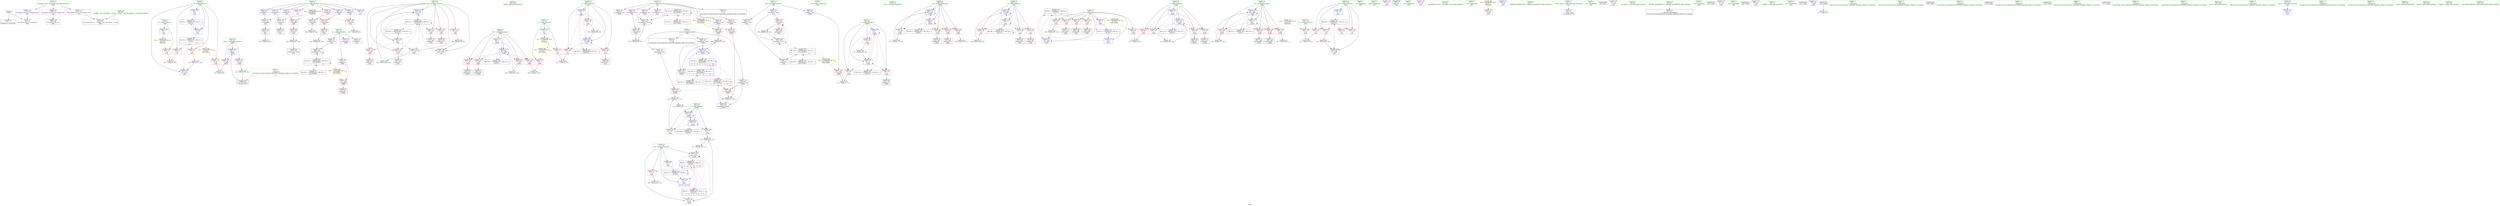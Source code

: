 digraph "SVFG" {
	label="SVFG";

	Node0x55ca71cdd800 [shape=record,color=grey,label="{NodeID: 0\nNullPtr}"];
	Node0x55ca71cdd800 -> Node0x55ca71d09fd0[style=solid];
	Node0x55ca71cdd800 -> Node0x55ca71d0c740[style=solid];
	Node0x55ca71d0c040 [shape=record,color=blue,label="{NodeID: 194\n8\<--9\nK\<--\nGlob }"];
	Node0x55ca71d0c040 -> Node0x55ca71d26520[style=dashed];
	Node0x55ca71d09200 [shape=record,color=purple,label="{NodeID: 111\n333\<--24\narrayidx40\<--s\nmain\n}"];
	Node0x55ca71d09200 -> Node0x55ca71d0bea0[style=solid];
	Node0x55ca71d07590 [shape=record,color=green,label="{NodeID: 28\n22\<--23\na\<--a_field_insensitive\nGlob }"];
	Node0x55ca71d07590 -> Node0x55ca71d08910[style=solid];
	Node0x55ca71d07590 -> Node0x55ca71d089e0[style=solid];
	Node0x55ca71d07590 -> Node0x55ca71d08ab0[style=solid];
	Node0x55ca71d07590 -> Node0x55ca71d08b80[style=solid];
	Node0x55ca71d1aef0 [shape=record,color=grey,label="{NodeID: 305\n249 = cmp(248, 250, )\n}"];
	Node0x55ca71d0d880 [shape=record,color=blue,label="{NodeID: 222\n216\<--261\npos\<--inc\nmain\n}"];
	Node0x55ca71d0d880 -> Node0x55ca71d30e20[style=dashed];
	Node0x55ca71d0f240 [shape=record,color=red,label="{NodeID: 139\n93\<--78\n\<--i.addr\n_Z3dfsi\n}"];
	Node0x55ca71d0f240 -> Node0x55ca71d1b970[style=solid];
	Node0x55ca71d09cd0 [shape=record,color=green,label="{NodeID: 56\n355\<--356\nprintf\<--printf_field_insensitive\n}"];
	Node0x55ca71d2b420 [shape=record,color=black,label="{NodeID: 333\nMR_18V_2 = PHI(MR_18V_1, MR_18V_4, )\npts\{87 \}\n}"];
	Node0x55ca71d10900 [shape=record,color=red,label="{NodeID: 167\n189\<--188\n\<--arrayidx41\n_Z3dfsi\n}"];
	Node0x55ca71d10900 -> Node0x55ca71d1a770[style=solid];
	Node0x55ca71d0b4e0 [shape=record,color=black,label="{NodeID: 84\n295\<--292\nidxprom23\<--\nmain\n}"];
	Node0x55ca71cfa1f0 [shape=record,color=green,label="{NodeID: 1\n7\<--1\n__dso_handle\<--dummyObj\nGlob }"];
	Node0x55ca71d0c140 [shape=record,color=blue,label="{NodeID: 195\n11\<--9\nn\<--\nGlob }"];
	Node0x55ca71d0c140 -> Node0x55ca71d36520[style=dashed];
	Node0x55ca71d092d0 [shape=record,color=purple,label="{NodeID: 112\n123\<--29\narrayidx10\<--sum\n_Z3dfsi\n}"];
	Node0x55ca71d092d0 -> Node0x55ca71d10690[style=solid];
	Node0x55ca71d07660 [shape=record,color=green,label="{NodeID: 29\n24\<--26\ns\<--s_field_insensitive\nGlob }"];
	Node0x55ca71d07660 -> Node0x55ca71d08c50[style=solid];
	Node0x55ca71d07660 -> Node0x55ca71d08d20[style=solid];
	Node0x55ca71d07660 -> Node0x55ca71d08df0[style=solid];
	Node0x55ca71d07660 -> Node0x55ca71d08ec0[style=solid];
	Node0x55ca71d07660 -> Node0x55ca71d08f90[style=solid];
	Node0x55ca71d07660 -> Node0x55ca71d09060[style=solid];
	Node0x55ca71d07660 -> Node0x55ca71d09130[style=solid];
	Node0x55ca71d07660 -> Node0x55ca71d09200[style=solid];
	Node0x55ca71d1b070 [shape=record,color=grey,label="{NodeID: 306\n315 = cmp(313, 314, )\n}"];
	Node0x55ca71d0d950 [shape=record,color=blue,label="{NodeID: 223\n266\<--9\narrayidx7\<--\nmain\n}"];
	Node0x55ca71d0d950 -> Node0x55ca71d11bb0[style=dashed];
	Node0x55ca71d0d950 -> Node0x55ca71d0da20[style=dashed];
	Node0x55ca71d0d950 -> Node0x55ca71d2d220[style=dashed];
	Node0x55ca71d0f310 [shape=record,color=red,label="{NodeID: 140\n175\<--78\n\<--i.addr\n_Z3dfsi\n}"];
	Node0x55ca71d0f310 -> Node0x55ca71d1a5f0[style=solid];
	Node0x55ca71d09dd0 [shape=record,color=green,label="{NodeID: 57\n378\<--379\nputs\<--puts_field_insensitive\n}"];
	Node0x55ca71d2b920 [shape=record,color=black,label="{NodeID: 334\nMR_20V_2 = PHI(MR_20V_1, MR_20V_3, )\npts\{89 \}\n}"];
	Node0x55ca71d109d0 [shape=record,color=red,label="{NodeID: 168\n193\<--192\n\<--arrayidx43\n_Z3dfsi\n}"];
	Node0x55ca71d109d0 -> Node0x55ca71d1a770[style=solid];
	Node0x55ca71d0b5b0 [shape=record,color=black,label="{NodeID: 85\n323\<--322\nidxprom33\<--\nmain\n}"];
	Node0x55ca71ce16c0 [shape=record,color=green,label="{NodeID: 2\n9\<--1\n\<--dummyObj\nCan only get source location for instruction, argument, global var or function.|{<s0>12}}"];
	Node0x55ca71ce16c0:s0 -> Node0x55ca71d53360[style=solid,color=red];
	Node0x55ca71d34520 [shape=record,color=black,label="{NodeID: 362\nMR_2V_4 = PHI(MR_2V_5, MR_2V_3, )\npts\{10 \}\n|{|<s4>12}}"];
	Node0x55ca71d34520 -> Node0x55ca71d0e7b0[style=dashed];
	Node0x55ca71d34520 -> Node0x55ca71d0e880[style=dashed];
	Node0x55ca71d34520 -> Node0x55ca71d161c0[style=dashed];
	Node0x55ca71d34520 -> Node0x55ca71d26520[style=dashed];
	Node0x55ca71d34520:s4 -> Node0x55ca71d2a160[style=dashed,color=red];
	Node0x55ca71d187f0 [shape=record,color=grey,label="{NodeID: 279\n344 = Binary(343, 104, )\n}"];
	Node0x55ca71d187f0 -> Node0x55ca71d15e80[style=solid];
	Node0x55ca71d0c240 [shape=record,color=blue,label="{NodeID: 196\n13\<--9\nk\<--\nGlob }"];
	Node0x55ca71d0c240 -> Node0x55ca71d36600[style=dashed];
	Node0x55ca71d093a0 [shape=record,color=purple,label="{NodeID: 113\n166\<--29\narrayidx28\<--sum\n_Z3dfsi\n}"];
	Node0x55ca71d093a0 -> Node0x55ca71d10830[style=solid];
	Node0x55ca71d093a0 -> Node0x55ca71d0d060[style=solid];
	Node0x55ca71d07730 [shape=record,color=green,label="{NodeID: 30\n27\<--28\nans\<--ans_field_insensitive\nGlob }"];
	Node0x55ca71d07730 -> Node0x55ca71d0efd0[style=solid];
	Node0x55ca71d07730 -> Node0x55ca71d0f0a0[style=solid];
	Node0x55ca71d07730 -> Node0x55ca71d0c440[style=solid];
	Node0x55ca71d07730 -> Node0x55ca71d0cd20[style=solid];
	Node0x55ca71d07730 -> Node0x55ca71d160f0[style=solid];
	Node0x55ca71d1b1f0 [shape=record,color=grey,label="{NodeID: 307\n257 = cmp(256, 258, )\n}"];
	Node0x55ca71d0da20 [shape=record,color=blue,label="{NodeID: 224\n291\<--293\narrayidx21\<--inc22\nmain\n}"];
	Node0x55ca71d0da20 -> Node0x55ca71d11bb0[style=dashed];
	Node0x55ca71d0da20 -> Node0x55ca71d0da20[style=dashed];
	Node0x55ca71d0da20 -> Node0x55ca71d2d220[style=dashed];
	Node0x55ca71d0f3e0 [shape=record,color=red,label="{NodeID: 141\n99\<--80\n\<--j\n_Z3dfsi\n}"];
	Node0x55ca71d0f3e0 -> Node0x55ca71d1b7f0[style=solid];
	Node0x55ca71d09ed0 [shape=record,color=green,label="{NodeID: 58\n49\<--405\n_GLOBAL__sub_I_Burunduk1_1_0.cpp\<--_GLOBAL__sub_I_Burunduk1_1_0.cpp_field_insensitive\n}"];
	Node0x55ca71d09ed0 -> Node0x55ca71d0c640[style=solid];
	Node0x55ca71d2be20 [shape=record,color=black,label="{NodeID: 335\nMR_22V_2 = PHI(MR_22V_1, MR_22V_3, )\npts\{91 \}\n}"];
	Node0x55ca71d10aa0 [shape=record,color=red,label="{NodeID: 169\n230\<--212\n\<--tn\nmain\n}"];
	Node0x55ca71d10aa0 -> Node0x55ca71d1b370[style=solid];
	Node0x55ca71d0b680 [shape=record,color=black,label="{NodeID: 86\n329\<--328\nidxprom37\<--\nmain\n}"];
	Node0x55ca71ce1870 [shape=record,color=green,label="{NodeID: 3\n32\<--1\n.str\<--dummyObj\nGlob }"];
	Node0x55ca71d18970 [shape=record,color=grey,label="{NodeID: 280\n261 = Binary(260, 104, )\n}"];
	Node0x55ca71d18970 -> Node0x55ca71d0d880[style=solid];
	Node0x55ca71d0c340 [shape=record,color=blue,label="{NodeID: 197\n18\<--9\nan\<--\nGlob }"];
	Node0x55ca71d0c340 -> Node0x55ca71d26a20[style=dashed];
	Node0x55ca71d09470 [shape=record,color=purple,label="{NodeID: 114\n192\<--29\narrayidx43\<--sum\n_Z3dfsi\n}"];
	Node0x55ca71d09470 -> Node0x55ca71d109d0[style=solid];
	Node0x55ca71d09470 -> Node0x55ca71d0d2d0[style=solid];
	Node0x55ca71d07800 [shape=record,color=green,label="{NodeID: 31\n29\<--31\nsum\<--sum_field_insensitive\nGlob }"];
	Node0x55ca71d07800 -> Node0x55ca71d0a2a0[style=solid];
	Node0x55ca71d07800 -> Node0x55ca71d092d0[style=solid];
	Node0x55ca71d07800 -> Node0x55ca71d093a0[style=solid];
	Node0x55ca71d07800 -> Node0x55ca71d09470[style=solid];
	Node0x55ca71d1b370 [shape=record,color=grey,label="{NodeID: 308\n231 = cmp(229, 230, )\n}"];
	Node0x55ca71d0daf0 [shape=record,color=blue,label="{NodeID: 225\n296\<--284\narrayidx24\<--sub\nmain\n}"];
	Node0x55ca71d0daf0 -> Node0x55ca71d0daf0[style=dashed];
	Node0x55ca71d0daf0 -> Node0x55ca71d2d720[style=dashed];
	Node0x55ca71d0f4b0 [shape=record,color=red,label="{NodeID: 142\n108\<--80\n\<--j\n_Z3dfsi\n}"];
	Node0x55ca71d0f4b0 -> Node0x55ca71d0a4a0[style=solid];
	Node0x55ca71d09fd0 [shape=record,color=black,label="{NodeID: 59\n2\<--3\ndummyVal\<--dummyVal\n}"];
	Node0x55ca71d2c320 [shape=record,color=black,label="{NodeID: 336\nMR_30V_2 = PHI(MR_30V_1, MR_30V_3, )\npts\{310000 \}\n|{<s0>3|<s1>3|<s2>3|<s3>3|<s4>12}}"];
	Node0x55ca71d2c320:s0 -> Node0x55ca71d109d0[style=dashed,color=blue];
	Node0x55ca71d2c320:s1 -> Node0x55ca71d0d2d0[style=dashed,color=blue];
	Node0x55ca71d2c320:s2 -> Node0x55ca71d2c320[style=dashed,color=blue];
	Node0x55ca71d2c320:s3 -> Node0x55ca71d30920[style=dashed,color=blue];
	Node0x55ca71d2c320:s4 -> Node0x55ca71d34f20[style=dashed,color=blue];
	Node0x55ca71d10b70 [shape=record,color=red,label="{NodeID: 170\n229\<--214\n\<--tt\nmain\n}"];
	Node0x55ca71d10b70 -> Node0x55ca71d1b370[style=solid];
	Node0x55ca71d0b750 [shape=record,color=black,label="{NodeID: 87\n332\<--331\nidxprom39\<--\nmain\n}"];
	Node0x55ca71ce1900 [shape=record,color=green,label="{NodeID: 4\n34\<--1\nstderr\<--dummyObj\nGlob }"];
	Node0x55ca71d34f20 [shape=record,color=black,label="{NodeID: 364\nMR_30V_3 = PHI(MR_30V_4, MR_30V_2, )\npts\{310000 \}\n|{|<s1>12|<s2>12|<s3>12}}"];
	Node0x55ca71d34f20 -> Node0x55ca71d29720[style=dashed];
	Node0x55ca71d34f20:s1 -> Node0x55ca71d10690[style=dashed,color=red];
	Node0x55ca71d34f20:s2 -> Node0x55ca71d2c320[style=dashed,color=red];
	Node0x55ca71d34f20:s3 -> Node0x55ca71d30920[style=dashed,color=red];
	Node0x55ca71d18af0 [shape=record,color=grey,label="{NodeID: 281\n203 = Binary(202, 104, )\n}"];
	Node0x55ca71d18af0 -> Node0x55ca71d0d470[style=solid];
	Node0x55ca71d0c440 [shape=record,color=blue,label="{NodeID: 198\n27\<--9\nans\<--\nGlob }"];
	Node0x55ca71d0c440 -> Node0x55ca71d26f20[style=dashed];
	Node0x55ca71d09540 [shape=record,color=purple,label="{NodeID: 115\n223\<--32\n\<--.str\nmain\n}"];
	Node0x55ca71d078d0 [shape=record,color=green,label="{NodeID: 32\n47\<--51\nllvm.global_ctors\<--llvm.global_ctors_field_insensitive\nGlob }"];
	Node0x55ca71d078d0 -> Node0x55ca71d0e3e0[style=solid];
	Node0x55ca71d078d0 -> Node0x55ca71d0e4e0[style=solid];
	Node0x55ca71d078d0 -> Node0x55ca71d0e5e0[style=solid];
	Node0x55ca71d1b4f0 [shape=record,color=grey,label="{NodeID: 309\n326 = cmp(325, 250, )\n}"];
	Node0x55ca71d0dbc0 [shape=record,color=blue,label="{NodeID: 226\n216\<--299\npos\<--inc25\nmain\n}"];
	Node0x55ca71d0dbc0 -> Node0x55ca71d30e20[style=dashed];
	Node0x55ca71d0f580 [shape=record,color=red,label="{NodeID: 143\n115\<--80\n\<--j\n_Z3dfsi\n}"];
	Node0x55ca71d0f580 -> Node0x55ca71d0a570[style=solid];
	Node0x55ca71d0a0d0 [shape=record,color=black,label="{NodeID: 60\n209\<--9\nmain_ret\<--\nmain\n}"];
	Node0x55ca71d2c820 [shape=record,color=black,label="{NodeID: 337\nMR_6V_4 = PHI(MR_6V_5, MR_6V_3, )\npts\{19 \}\n|{|<s6>12}}"];
	Node0x55ca71d2c820 -> Node0x55ca71d0ec90[style=dashed];
	Node0x55ca71d2c820 -> Node0x55ca71d0ed60[style=dashed];
	Node0x55ca71d2c820 -> Node0x55ca71d0ee30[style=dashed];
	Node0x55ca71d2c820 -> Node0x55ca71d0ef00[style=dashed];
	Node0x55ca71d2c820 -> Node0x55ca71d0dc90[style=dashed];
	Node0x55ca71d2c820 -> Node0x55ca71d26a20[style=dashed];
	Node0x55ca71d2c820:s6 -> Node0x55ca71d2a380[style=dashed,color=red];
	Node0x55ca71d10c40 [shape=record,color=red,label="{NodeID: 171\n234\<--214\n\<--tt\nmain\n}"];
	Node0x55ca71d0b820 [shape=record,color=black,label="{NodeID: 88\n335\<--334\nconv41\<--\nmain\n}"];
	Node0x55ca71d0b820 -> Node0x55ca71d190f0[style=solid];
	Node0x55ca71ce10f0 [shape=record,color=green,label="{NodeID: 5\n35\<--1\n.str.1\<--dummyObj\nGlob }"];
	Node0x55ca71d18c70 [shape=record,color=grey,label="{NodeID: 282\n141 = Binary(140, 104, )\n}"];
	Node0x55ca71d18c70 -> Node0x55ca71d0cdf0[style=solid];
	Node0x55ca71d0c540 [shape=record,color=blue,label="{NodeID: 199\n409\<--48\nllvm.global_ctors_0\<--\nGlob }"];
	Node0x55ca71d0df00 [shape=record,color=purple,label="{NodeID: 116\n235\<--35\n\<--.str.1\nmain\n}"];
	Node0x55ca71d079a0 [shape=record,color=green,label="{NodeID: 33\n52\<--53\n__cxx_global_var_init\<--__cxx_global_var_init_field_insensitive\n}"];
	Node0x55ca71d1b670 [shape=record,color=grey,label="{NodeID: 310\n112 = cmp(107, 111, )\n}"];
	Node0x55ca71d0dc90 [shape=record,color=blue,label="{NodeID: 227\n18\<--303\nan\<--inc26\nmain\n}"];
	Node0x55ca71d0dc90 -> Node0x55ca71d2c820[style=dashed];
	Node0x55ca71d0f650 [shape=record,color=red,label="{NodeID: 144\n140\<--80\n\<--j\n_Z3dfsi\n}"];
	Node0x55ca71d0f650 -> Node0x55ca71d18c70[style=solid];
	Node0x55ca71d0a1a0 [shape=record,color=black,label="{NodeID: 61\n16\<--15\n\<--cnt\nCan only get source location for instruction, argument, global var or function.}"];
	Node0x55ca71d10d10 [shape=record,color=red,label="{NodeID: 172\n352\<--214\n\<--tt\nmain\n}"];
	Node0x55ca71d0b8f0 [shape=record,color=black,label="{NodeID: 89\n337\<--336\nidxprom43\<--sub42\nmain\n}"];
	Node0x55ca71ce1180 [shape=record,color=green,label="{NodeID: 6\n37\<--1\n.str.2\<--dummyObj\nGlob }"];
	Node0x55ca71d35920 [shape=record,color=yellow,style=double,label="{NodeID: 366\n32V_1 = ENCHI(MR_32V_0)\npts\{1 \}\nFun[main]}"];
	Node0x55ca71d35920 -> Node0x55ca71d0f170[style=dashed];
	Node0x55ca71d18df0 [shape=record,color=grey,label="{NodeID: 283\n340 = Binary(339, 104, )\n}"];
	Node0x55ca71d18df0 -> Node0x55ca71d15db0[style=solid];
	Node0x55ca71d0c640 [shape=record,color=blue,label="{NodeID: 200\n410\<--49\nllvm.global_ctors_1\<--_GLOBAL__sub_I_Burunduk1_1_0.cpp\nGlob }"];
	Node0x55ca71d0dfd0 [shape=record,color=purple,label="{NodeID: 117\n239\<--37\n\<--.str.2\nmain\n}"];
	Node0x55ca71d07a70 [shape=record,color=green,label="{NodeID: 34\n56\<--57\n_ZNSt8ios_base4InitC1Ev\<--_ZNSt8ios_base4InitC1Ev_field_insensitive\n}"];
	Node0x55ca71d12480 [shape=record,color=yellow,style=double,label="{NodeID: 394\n24V_1 = ENCHI(MR_24V_0)\npts\{170000 \}\nFun[_Z3dfsi]|{|<s2>3}}"];
	Node0x55ca71d12480 -> Node0x55ca71d10760[style=dashed];
	Node0x55ca71d12480 -> Node0x55ca71d10900[style=dashed];
	Node0x55ca71d12480:s2 -> Node0x55ca71d12480[style=dashed,color=red];
	Node0x55ca71d1b7f0 [shape=record,color=grey,label="{NodeID: 311\n101 = cmp(99, 100, )\n}"];
	Node0x55ca71d0dd60 [shape=record,color=blue,label="{NodeID: 228\n218\<--9\ni\<--\nmain\n}"];
	Node0x55ca71d0dd60 -> Node0x55ca71d11390[style=dashed];
	Node0x55ca71d0dd60 -> Node0x55ca71d11460[style=dashed];
	Node0x55ca71d0dd60 -> Node0x55ca71d11530[style=dashed];
	Node0x55ca71d0dd60 -> Node0x55ca71d15f50[style=dashed];
	Node0x55ca71d0dd60 -> Node0x55ca71d27e20[style=dashed];
	Node0x55ca71d0f720 [shape=record,color=red,label="{NodeID: 145\n114\<--82\n\<--r\n_Z3dfsi\n}"];
	Node0x55ca71d0f720 -> Node0x55ca71d1a470[style=solid];
	Node0x55ca71d0a2a0 [shape=record,color=black,label="{NodeID: 62\n30\<--29\n\<--sum\nCan only get source location for instruction, argument, global var or function.}"];
	Node0x55ca71d2d220 [shape=record,color=black,label="{NodeID: 339\nMR_26V_3 = PHI(MR_26V_5, MR_26V_2, )\npts\{210000 \}\n|{|<s2>12}}"];
	Node0x55ca71d2d220 -> Node0x55ca71d0d950[style=dashed];
	Node0x55ca71d2d220 -> Node0x55ca71d28d20[style=dashed];
	Node0x55ca71d2d220:s2 -> Node0x55ca71d12560[style=dashed,color=red];
	Node0x55ca71d10de0 [shape=record,color=red,label="{NodeID: 173\n381\<--214\n\<--tt\nmain\n}"];
	Node0x55ca71d10de0 -> Node0x55ca71d19870[style=solid];
	Node0x55ca71d0b9c0 [shape=record,color=purple,label="{NodeID: 90\n58\<--4\n\<--_ZStL8__ioinit\n__cxx_global_var_init\n}"];
	Node0x55ca71ce1210 [shape=record,color=green,label="{NodeID: 7\n39\<--1\n.str.3\<--dummyObj\nGlob }"];
	Node0x55ca719a4ba0 [shape=record,color=black,label="{NodeID: 450\n59 = PHI()\n}"];
	Node0x55ca71d18f70 [shape=record,color=grey,label="{NodeID: 284\n198 = Binary(197, 104, )\n}"];
	Node0x55ca71d18f70 -> Node0x55ca71d0d3a0[style=solid];
	Node0x55ca71d0c740 [shape=record,color=blue, style = dotted,label="{NodeID: 201\n411\<--3\nllvm.global_ctors_2\<--dummyVal\nGlob }"];
	Node0x55ca71d0e0a0 [shape=record,color=purple,label="{NodeID: 118\n317\<--39\n\<--.str.3\nmain\n}"];
	Node0x55ca71d07b40 [shape=record,color=green,label="{NodeID: 35\n62\<--63\n__cxa_atexit\<--__cxa_atexit_field_insensitive\n}"];
	Node0x55ca71d12560 [shape=record,color=yellow,style=double,label="{NodeID: 395\n26V_1 = ENCHI(MR_26V_0)\npts\{210000 \}\nFun[_Z3dfsi]|{|<s1>3}}"];
	Node0x55ca71d12560 -> Node0x55ca71d104f0[style=dashed];
	Node0x55ca71d12560:s1 -> Node0x55ca71d12560[style=dashed,color=red];
	Node0x55ca71d1b970 [shape=record,color=grey,label="{NodeID: 312\n95 = cmp(93, 94, )\n}"];
	Node0x55ca71d0de30 [shape=record,color=blue,label="{NodeID: 229\n220\<--9\nj\<--\nmain\n}"];
	Node0x55ca71d0de30 -> Node0x55ca71d11600[style=dashed];
	Node0x55ca71d0de30 -> Node0x55ca71d116d0[style=dashed];
	Node0x55ca71d0de30 -> Node0x55ca71d117a0[style=dashed];
	Node0x55ca71d0de30 -> Node0x55ca71d0de30[style=dashed];
	Node0x55ca71d0de30 -> Node0x55ca71d15e80[style=dashed];
	Node0x55ca71d0de30 -> Node0x55ca71d28320[style=dashed];
	Node0x55ca71d0f7f0 [shape=record,color=red,label="{NodeID: 146\n135\<--82\n\<--r\n_Z3dfsi\n}"];
	Node0x55ca71d0f7f0 -> Node0x55ca71d199f0[style=solid];
	Node0x55ca71d0a3a0 [shape=record,color=black,label="{NodeID: 63\n60\<--61\n\<--_ZNSt8ios_base4InitD1Ev\nCan only get source location for instruction, argument, global var or function.}"];
	Node0x55ca71d2d720 [shape=record,color=black,label="{NodeID: 340\nMR_28V_3 = PHI(MR_28V_4, MR_28V_2, )\npts\{230000 \}\n|{|<s3>12}}"];
	Node0x55ca71d2d720 -> Node0x55ca71d0daf0[style=dashed];
	Node0x55ca71d2d720 -> Node0x55ca71d29220[style=dashed];
	Node0x55ca71d2d720 -> Node0x55ca71d2d720[style=dashed];
	Node0x55ca71d2d720:s3 -> Node0x55ca71d12640[style=dashed,color=red];
	Node0x55ca71d10eb0 [shape=record,color=red,label="{NodeID: 174\n245\<--216\n\<--pos\nmain\n}"];
	Node0x55ca71d10eb0 -> Node0x55ca71d0acc0[style=solid];
	Node0x55ca71d0ba90 [shape=record,color=purple,label="{NodeID: 91\n159\<--15\narrayidx24\<--cnt\n_Z3dfsi\n}"];
	Node0x55ca71ce12d0 [shape=record,color=green,label="{NodeID: 8\n41\<--1\n.str.4\<--dummyObj\nGlob }"];
	Node0x55ca71d52b60 [shape=record,color=black,label="{NodeID: 451\n224 = PHI()\n}"];
	Node0x55ca71d36520 [shape=record,color=yellow,style=double,label="{NodeID: 368\n4V_1 = ENCHI(MR_4V_0)\npts\{12 \}\nFun[main]|{|<s1>12}}"];
	Node0x55ca71d36520 -> Node0x55ca71d0ea20[style=dashed];
	Node0x55ca71d36520:s1 -> Node0x55ca71d2a270[style=dashed,color=red];
	Node0x55ca71d190f0 [shape=record,color=grey,label="{NodeID: 285\n336 = Binary(335, 285, )\n}"];
	Node0x55ca71d190f0 -> Node0x55ca71d0b8f0[style=solid];
	Node0x55ca71d0c840 [shape=record,color=blue,label="{NodeID: 202\n78\<--77\ni.addr\<--i\n_Z3dfsi\n}"];
	Node0x55ca71d0c840 -> Node0x55ca71d0f240[style=dashed];
	Node0x55ca71d0c840 -> Node0x55ca71d0f310[style=dashed];
	Node0x55ca71d0e170 [shape=record,color=purple,label="{NodeID: 119\n353\<--41\n\<--.str.4\nmain\n}"];
	Node0x55ca71d07c10 [shape=record,color=green,label="{NodeID: 36\n61\<--67\n_ZNSt8ios_base4InitD1Ev\<--_ZNSt8ios_base4InitD1Ev_field_insensitive\n}"];
	Node0x55ca71d07c10 -> Node0x55ca71d0a3a0[style=solid];
	Node0x55ca71d12640 [shape=record,color=yellow,style=double,label="{NodeID: 396\n28V_1 = ENCHI(MR_28V_0)\npts\{230000 \}\nFun[_Z3dfsi]|{|<s1>3}}"];
	Node0x55ca71d12640 -> Node0x55ca71d105c0[style=dashed];
	Node0x55ca71d12640:s1 -> Node0x55ca71d12640[style=dashed,color=red];
	Node0x55ca71d1baf0 [shape=record,color=grey,label="{NodeID: 313\n361 = cmp(359, 360, )\n}"];
	Node0x55ca71d15db0 [shape=record,color=blue,label="{NodeID: 230\n338\<--340\narrayidx44\<--inc45\nmain\n}"];
	Node0x55ca71d15db0 -> Node0x55ca71d0bf70[style=dashed];
	Node0x55ca71d15db0 -> Node0x55ca71d15db0[style=dashed];
	Node0x55ca71d15db0 -> Node0x55ca71d2e620[style=dashed];
	Node0x55ca71d0f8c0 [shape=record,color=red,label="{NodeID: 147\n107\<--84\n\<--t\n_Z3dfsi\n}"];
	Node0x55ca71d0f8c0 -> Node0x55ca71d1b670[style=solid];
	Node0x55ca71d0a4a0 [shape=record,color=black,label="{NodeID: 64\n109\<--108\nidxprom\<--\n_Z3dfsi\n}"];
	Node0x55ca71d10f80 [shape=record,color=red,label="{NodeID: 175\n252\<--216\n\<--pos\nmain\n}"];
	Node0x55ca71d10f80 -> Node0x55ca71d0ad90[style=solid];
	Node0x55ca71d0bb60 [shape=record,color=purple,label="{NodeID: 92\n162\<--15\narrayidx26\<--cnt\n_Z3dfsi\n}"];
	Node0x55ca71d0bb60 -> Node0x55ca71d10760[style=solid];
	Node0x55ca71ce1360 [shape=record,color=green,label="{NodeID: 9\n43\<--1\n.str.5\<--dummyObj\nGlob }"];
	Node0x55ca71d52c60 [shape=record,color=black,label="{NodeID: 452\n236 = PHI()\n}"];
	Node0x55ca71d36600 [shape=record,color=yellow,style=double,label="{NodeID: 369\n36V_1 = ENCHI(MR_36V_0)\npts\{14 \}\nFun[main]}"];
	Node0x55ca71d36600 -> Node0x55ca71d0eaf0[style=dashed];
	Node0x55ca71d19270 [shape=record,color=grey,label="{NodeID: 286\n172 = Binary(171, 104, )\n}"];
	Node0x55ca71d19270 -> Node0x55ca71d0d130[style=solid];
	Node0x55ca71d0c910 [shape=record,color=blue,label="{NodeID: 203\n80\<--9\nj\<--\n_Z3dfsi\n}"];
	Node0x55ca71d0c910 -> Node0x55ca71d0f3e0[style=dashed];
	Node0x55ca71d0c910 -> Node0x55ca71d0f4b0[style=dashed];
	Node0x55ca71d0c910 -> Node0x55ca71d0f580[style=dashed];
	Node0x55ca71d0c910 -> Node0x55ca71d0f650[style=dashed];
	Node0x55ca71d0c910 -> Node0x55ca71d0cdf0[style=dashed];
	Node0x55ca71d0c910 -> Node0x55ca71d2a520[style=dashed];
	Node0x55ca71d0e240 [shape=record,color=purple,label="{NodeID: 120\n369\<--43\n\<--.str.5\nmain\n}"];
	Node0x55ca71d07ce0 [shape=record,color=green,label="{NodeID: 37\n74\<--75\n_Z3dfsi\<--_Z3dfsi_field_insensitive\n}"];
	Node0x55ca71d1bc70 [shape=record,color=grey,label="{NodeID: 314\n181 = cmp(180, 155, )\n}"];
	Node0x55ca71d15e80 [shape=record,color=blue,label="{NodeID: 231\n220\<--344\nj\<--inc46\nmain\n}"];
	Node0x55ca71d15e80 -> Node0x55ca71d11600[style=dashed];
	Node0x55ca71d15e80 -> Node0x55ca71d116d0[style=dashed];
	Node0x55ca71d15e80 -> Node0x55ca71d117a0[style=dashed];
	Node0x55ca71d15e80 -> Node0x55ca71d0de30[style=dashed];
	Node0x55ca71d15e80 -> Node0x55ca71d15e80[style=dashed];
	Node0x55ca71d15e80 -> Node0x55ca71d28320[style=dashed];
	Node0x55ca71d0f990 [shape=record,color=red,label="{NodeID: 148\n118\<--84\n\<--t\n_Z3dfsi\n}"];
	Node0x55ca71d0f990 -> Node0x55ca71d0a640[style=solid];
	Node0x55ca71d0a570 [shape=record,color=black,label="{NodeID: 65\n116\<--115\nidxprom5\<--\n_Z3dfsi\n}"];
	Node0x55ca71d11050 [shape=record,color=red,label="{NodeID: 176\n260\<--216\n\<--pos\nmain\n}"];
	Node0x55ca71d11050 -> Node0x55ca71d18970[style=solid];
	Node0x55ca71d0bc30 [shape=record,color=purple,label="{NodeID: 93\n185\<--15\narrayidx39\<--cnt\n_Z3dfsi\n}"];
	Node0x55ca71ce13f0 [shape=record,color=green,label="{NodeID: 10\n45\<--1\n.str.6\<--dummyObj\nGlob }"];
	Node0x55ca71d52d60 [shape=record,color=black,label="{NodeID: 453\n241 = PHI()\n}"];
	Node0x55ca71d193f0 [shape=record,color=grey,label="{NodeID: 287\n293 = Binary(292, 104, )\n}"];
	Node0x55ca71d193f0 -> Node0x55ca71d0da20[style=solid];
	Node0x55ca71d0c9e0 [shape=record,color=blue,label="{NodeID: 204\n82\<--104\nr\<--\n_Z3dfsi\n}"];
	Node0x55ca71d0c9e0 -> Node0x55ca71d0f720[style=dashed];
	Node0x55ca71d0c9e0 -> Node0x55ca71d0f7f0[style=dashed];
	Node0x55ca71d0c9e0 -> Node0x55ca71d0c9e0[style=dashed];
	Node0x55ca71d0c9e0 -> Node0x55ca71d0cb80[style=dashed];
	Node0x55ca71d0c9e0 -> Node0x55ca71d2aa20[style=dashed];
	Node0x55ca71d0e310 [shape=record,color=purple,label="{NodeID: 121\n376\<--45\n\<--.str.6\nmain\n}"];
	Node0x55ca71d07db0 [shape=record,color=green,label="{NodeID: 38\n78\<--79\ni.addr\<--i.addr_field_insensitive\n_Z3dfsi\n}"];
	Node0x55ca71d07db0 -> Node0x55ca71d0f240[style=solid];
	Node0x55ca71d07db0 -> Node0x55ca71d0f310[style=solid];
	Node0x55ca71d07db0 -> Node0x55ca71d0c840[style=solid];
	Node0x55ca71d1bdf0 [shape=record,color=grey,label="{NodeID: 315\n277 = cmp(274, 9, )\n}"];
	Node0x55ca71d15f50 [shape=record,color=blue,label="{NodeID: 232\n218\<--349\ni\<--inc48\nmain\n}"];
	Node0x55ca71d15f50 -> Node0x55ca71d11390[style=dashed];
	Node0x55ca71d15f50 -> Node0x55ca71d11460[style=dashed];
	Node0x55ca71d15f50 -> Node0x55ca71d11530[style=dashed];
	Node0x55ca71d15f50 -> Node0x55ca71d15f50[style=dashed];
	Node0x55ca71d15f50 -> Node0x55ca71d27e20[style=dashed];
	Node0x55ca71d0fa60 [shape=record,color=red,label="{NodeID: 149\n130\<--84\n\<--t\n_Z3dfsi\n}"];
	Node0x55ca71d0fa60 -> Node0x55ca71d19ff0[style=solid];
	Node0x55ca71d0a640 [shape=record,color=black,label="{NodeID: 66\n119\<--118\nidxprom7\<--\n_Z3dfsi\n}"];
	Node0x55ca71d2e620 [shape=record,color=black,label="{NodeID: 343\nMR_24V_3 = PHI(MR_24V_4, MR_24V_2, )\npts\{170000 \}\n|{|<s4>12}}"];
	Node0x55ca71d2e620 -> Node0x55ca71d0bf70[style=dashed];
	Node0x55ca71d2e620 -> Node0x55ca71d15db0[style=dashed];
	Node0x55ca71d2e620 -> Node0x55ca71d28820[style=dashed];
	Node0x55ca71d2e620 -> Node0x55ca71d2e620[style=dashed];
	Node0x55ca71d2e620:s4 -> Node0x55ca71d12480[style=dashed,color=red];
	Node0x55ca71d11120 [shape=record,color=red,label="{NodeID: 177\n269\<--216\n\<--pos\nmain\n}"];
	Node0x55ca71d11120 -> Node0x55ca71d0b000[style=solid];
	Node0x55ca71d0bd00 [shape=record,color=purple,label="{NodeID: 94\n188\<--15\narrayidx41\<--cnt\n_Z3dfsi\n}"];
	Node0x55ca71d0bd00 -> Node0x55ca71d10900[style=solid];
	Node0x55ca71ce14c0 [shape=record,color=green,label="{NodeID: 11\n48\<--1\n\<--dummyObj\nCan only get source location for instruction, argument, global var or function.}"];
	Node0x55ca71d52e60 [shape=record,color=black,label="{NodeID: 454\n274 = PHI()\n}"];
	Node0x55ca71d52e60 -> Node0x55ca71d1bdf0[style=solid];
	Node0x55ca71d19570 [shape=record,color=grey,label="{NodeID: 288\n168 = Binary(167, 163, )\n}"];
	Node0x55ca71d19570 -> Node0x55ca71d0d060[style=solid];
	Node0x55ca71d0cab0 [shape=record,color=blue,label="{NodeID: 205\n84\<--9\nt\<--\n_Z3dfsi\n}"];
	Node0x55ca71d0cab0 -> Node0x55ca71d0f8c0[style=dashed];
	Node0x55ca71d0cab0 -> Node0x55ca71d0f990[style=dashed];
	Node0x55ca71d0cab0 -> Node0x55ca71d0fa60[style=dashed];
	Node0x55ca71d0cab0 -> Node0x55ca71d0cab0[style=dashed];
	Node0x55ca71d0cab0 -> Node0x55ca71d0cc50[style=dashed];
	Node0x55ca71d0cab0 -> Node0x55ca71d2af20[style=dashed];
	Node0x55ca71d0e3e0 [shape=record,color=purple,label="{NodeID: 122\n409\<--47\nllvm.global_ctors_0\<--llvm.global_ctors\nGlob }"];
	Node0x55ca71d0e3e0 -> Node0x55ca71d0c540[style=solid];
	Node0x55ca71d07e80 [shape=record,color=green,label="{NodeID: 39\n80\<--81\nj\<--j_field_insensitive\n_Z3dfsi\n}"];
	Node0x55ca71d07e80 -> Node0x55ca71d0f3e0[style=solid];
	Node0x55ca71d07e80 -> Node0x55ca71d0f4b0[style=solid];
	Node0x55ca71d07e80 -> Node0x55ca71d0f580[style=solid];
	Node0x55ca71d07e80 -> Node0x55ca71d0f650[style=solid];
	Node0x55ca71d07e80 -> Node0x55ca71d0c910[style=solid];
	Node0x55ca71d07e80 -> Node0x55ca71d0cdf0[style=solid];
	Node0x55ca71d16020 [shape=record,color=blue,label="{NodeID: 233\n8\<--104\nK\<--\nmain\n}"];
	Node0x55ca71d16020 -> Node0x55ca71d34520[style=dashed];
	Node0x55ca71d0fb30 [shape=record,color=red,label="{NodeID: 150\n147\<--86\n\<--j15\n_Z3dfsi\n}"];
	Node0x55ca71d0fb30 -> Node0x55ca71d1abf0[style=solid];
	Node0x55ca71d0a710 [shape=record,color=black,label="{NodeID: 67\n122\<--121\nidxprom9\<--\n_Z3dfsi\n}"];
	Node0x55ca71d2eb20 [shape=record,color=black,label="{NodeID: 344\nMR_8V_5 = PHI(MR_8V_6, MR_8V_1, )\npts\{28 \}\n|{|<s1>3|<s2>3|<s3>3|<s4>3}}"];
	Node0x55ca71d2eb20 -> Node0x55ca71d2a430[style=dashed];
	Node0x55ca71d2eb20:s1 -> Node0x55ca71d0efd0[style=dashed,color=red];
	Node0x55ca71d2eb20:s2 -> Node0x55ca71d0cd20[style=dashed,color=red];
	Node0x55ca71d2eb20:s3 -> Node0x55ca71d2a430[style=dashed,color=red];
	Node0x55ca71d2eb20:s4 -> Node0x55ca71d2eb20[style=dashed,color=red];
	Node0x55ca71d111f0 [shape=record,color=red,label="{NodeID: 178\n279\<--216\n\<--pos\nmain\n}"];
	Node0x55ca71d111f0 -> Node0x55ca71d0b1a0[style=solid];
	Node0x55ca71d0bdd0 [shape=record,color=purple,label="{NodeID: 95\n330\<--15\narrayidx38\<--cnt\nmain\n}"];
	Node0x55ca71ce0d90 [shape=record,color=green,label="{NodeID: 12\n104\<--1\n\<--dummyObj\nCan only get source location for instruction, argument, global var or function.}"];
	Node0x55ca71d52fc0 [shape=record,color=black,label="{NodeID: 455\n319 = PHI()\n}"];
	Node0x55ca71d196f0 [shape=record,color=grey,label="{NodeID: 289\n373 = Binary(372, 104, )\n}"];
	Node0x55ca71d196f0 -> Node0x55ca71d161c0[style=solid];
	Node0x55ca71d0cb80 [shape=record,color=blue,label="{NodeID: 206\n82\<--126\nr\<--rem\n_Z3dfsi\n}"];
	Node0x55ca71d0cb80 -> Node0x55ca71d0f720[style=dashed];
	Node0x55ca71d0cb80 -> Node0x55ca71d0f7f0[style=dashed];
	Node0x55ca71d0cb80 -> Node0x55ca71d0c9e0[style=dashed];
	Node0x55ca71d0cb80 -> Node0x55ca71d0cb80[style=dashed];
	Node0x55ca71d0cb80 -> Node0x55ca71d2aa20[style=dashed];
	Node0x55ca71d0e4e0 [shape=record,color=purple,label="{NodeID: 123\n410\<--47\nllvm.global_ctors_1\<--llvm.global_ctors\nGlob }"];
	Node0x55ca71d0e4e0 -> Node0x55ca71d0c640[style=solid];
	Node0x55ca71d07f50 [shape=record,color=green,label="{NodeID: 40\n82\<--83\nr\<--r_field_insensitive\n_Z3dfsi\n}"];
	Node0x55ca71d07f50 -> Node0x55ca71d0f720[style=solid];
	Node0x55ca71d07f50 -> Node0x55ca71d0f7f0[style=solid];
	Node0x55ca71d07f50 -> Node0x55ca71d0c9e0[style=solid];
	Node0x55ca71d07f50 -> Node0x55ca71d0cb80[style=solid];
	Node0x55ca71d160f0 [shape=record,color=blue,label="{NodeID: 234\n27\<--9\nans\<--\nmain\n|{<s0>12|<s1>12|<s2>12|<s3>12}}"];
	Node0x55ca71d160f0:s0 -> Node0x55ca71d0efd0[style=dashed,color=red];
	Node0x55ca71d160f0:s1 -> Node0x55ca71d0cd20[style=dashed,color=red];
	Node0x55ca71d160f0:s2 -> Node0x55ca71d2a430[style=dashed,color=red];
	Node0x55ca71d160f0:s3 -> Node0x55ca71d2eb20[style=dashed,color=red];
	Node0x55ca71d0fc00 [shape=record,color=red,label="{NodeID: 151\n157\<--86\n\<--j15\n_Z3dfsi\n}"];
	Node0x55ca71d0fc00 -> Node0x55ca71d0a7e0[style=solid];
	Node0x55ca71d0a7e0 [shape=record,color=black,label="{NodeID: 68\n158\<--157\nidxprom23\<--\n_Z3dfsi\n}"];
	Node0x55ca71d112c0 [shape=record,color=red,label="{NodeID: 179\n298\<--216\n\<--pos\nmain\n}"];
	Node0x55ca71d112c0 -> Node0x55ca71d1a170[style=solid];
	Node0x55ca71d085d0 [shape=record,color=purple,label="{NodeID: 96\n338\<--15\narrayidx44\<--cnt\nmain\n}"];
	Node0x55ca71d085d0 -> Node0x55ca71d0bf70[style=solid];
	Node0x55ca71d085d0 -> Node0x55ca71d15db0[style=solid];
	Node0x55ca71ce0e60 [shape=record,color=green,label="{NodeID: 13\n127\<--1\n\<--dummyObj\nCan only get source location for instruction, argument, global var or function.}"];
	Node0x55ca71d53090 [shape=record,color=black,label="{NodeID: 456\n354 = PHI()\n}"];
	Node0x55ca71d36980 [shape=record,color=yellow,style=double,label="{NodeID: 373\n42V_1 = ENCHI(MR_42V_0)\npts\{213 \}\nFun[main]}"];
	Node0x55ca71d36980 -> Node0x55ca71d10aa0[style=dashed];
	Node0x55ca71d19870 [shape=record,color=grey,label="{NodeID: 290\n382 = Binary(381, 104, )\n}"];
	Node0x55ca71d19870 -> Node0x55ca71d16290[style=solid];
	Node0x55ca71d0cc50 [shape=record,color=blue,label="{NodeID: 207\n84\<--131\nt\<--inc\n_Z3dfsi\n}"];
	Node0x55ca71d0cc50 -> Node0x55ca71d0f8c0[style=dashed];
	Node0x55ca71d0cc50 -> Node0x55ca71d0f990[style=dashed];
	Node0x55ca71d0cc50 -> Node0x55ca71d0fa60[style=dashed];
	Node0x55ca71d0cc50 -> Node0x55ca71d0cab0[style=dashed];
	Node0x55ca71d0cc50 -> Node0x55ca71d0cc50[style=dashed];
	Node0x55ca71d0cc50 -> Node0x55ca71d2af20[style=dashed];
	Node0x55ca71d0e5e0 [shape=record,color=purple,label="{NodeID: 124\n411\<--47\nllvm.global_ctors_2\<--llvm.global_ctors\nGlob }"];
	Node0x55ca71d0e5e0 -> Node0x55ca71d0c740[style=solid];
	Node0x55ca71d08020 [shape=record,color=green,label="{NodeID: 41\n84\<--85\nt\<--t_field_insensitive\n_Z3dfsi\n}"];
	Node0x55ca71d08020 -> Node0x55ca71d0f8c0[style=solid];
	Node0x55ca71d08020 -> Node0x55ca71d0f990[style=solid];
	Node0x55ca71d08020 -> Node0x55ca71d0fa60[style=solid];
	Node0x55ca71d08020 -> Node0x55ca71d0cab0[style=solid];
	Node0x55ca71d08020 -> Node0x55ca71d0cc50[style=solid];
	Node0x55ca71d26520 [shape=record,color=black,label="{NodeID: 318\nMR_2V_2 = PHI(MR_2V_4, MR_2V_1, )\npts\{10 \}\n}"];
	Node0x55ca71d26520 -> Node0x55ca71d16020[style=dashed];
	Node0x55ca71d161c0 [shape=record,color=blue,label="{NodeID: 235\n8\<--373\nK\<--inc56\nmain\n}"];
	Node0x55ca71d161c0 -> Node0x55ca71d34520[style=dashed];
	Node0x55ca71d0fcd0 [shape=record,color=red,label="{NodeID: 152\n183\<--86\n\<--j15\n_Z3dfsi\n}"];
	Node0x55ca71d0fcd0 -> Node0x55ca71d0aa50[style=solid];
	Node0x55ca71d0a8b0 [shape=record,color=black,label="{NodeID: 69\n161\<--160\nidxprom25\<--\n_Z3dfsi\n}"];
	Node0x55ca71d11390 [shape=record,color=red,label="{NodeID: 180\n313\<--218\n\<--i\nmain\n}"];
	Node0x55ca71d11390 -> Node0x55ca71d1b070[style=solid];
	Node0x55ca71d086a0 [shape=record,color=purple,label="{NodeID: 97\n110\<--20\narrayidx\<--alen\n_Z3dfsi\n}"];
	Node0x55ca71d086a0 -> Node0x55ca71d104f0[style=solid];
	Node0x55ca71ce0f30 [shape=record,color=green,label="{NodeID: 14\n155\<--1\n\<--dummyObj\nCan only get source location for instruction, argument, global var or function.}"];
	Node0x55ca71d53160 [shape=record,color=black,label="{NodeID: 457\n370 = PHI()\n}"];
	Node0x55ca71d199f0 [shape=record,color=grey,label="{NodeID: 291\n136 = Binary(134, 135, )\n}"];
	Node0x55ca71d199f0 -> Node0x55ca71d19b70[style=solid];
	Node0x55ca71d0cd20 [shape=record,color=blue,label="{NodeID: 208\n27\<--137\nans\<--rem11\n_Z3dfsi\n}"];
	Node0x55ca71d0cd20 -> Node0x55ca71d0efd0[style=dashed];
	Node0x55ca71d0cd20 -> Node0x55ca71d0cd20[style=dashed];
	Node0x55ca71d0cd20 -> Node0x55ca71d2a430[style=dashed];
	Node0x55ca71d0e6e0 [shape=record,color=red,label="{NodeID: 125\n94\<--8\n\<--K\n_Z3dfsi\n}"];
	Node0x55ca71d0e6e0 -> Node0x55ca71d1b970[style=solid];
	Node0x55ca71d080f0 [shape=record,color=green,label="{NodeID: 42\n86\<--87\nj15\<--j15_field_insensitive\n_Z3dfsi\n}"];
	Node0x55ca71d080f0 -> Node0x55ca71d0fb30[style=solid];
	Node0x55ca71d080f0 -> Node0x55ca71d0fc00[style=solid];
	Node0x55ca71d080f0 -> Node0x55ca71d0fcd0[style=solid];
	Node0x55ca71d080f0 -> Node0x55ca71d0fda0[style=solid];
	Node0x55ca71d080f0 -> Node0x55ca71d0cec0[style=solid];
	Node0x55ca71d080f0 -> Node0x55ca71d0d470[style=solid];
	Node0x55ca71d26a20 [shape=record,color=black,label="{NodeID: 319\nMR_6V_2 = PHI(MR_6V_4, MR_6V_1, )\npts\{19 \}\n}"];
	Node0x55ca71d26a20 -> Node0x55ca71d0d7b0[style=dashed];
	Node0x55ca71d16290 [shape=record,color=blue,label="{NodeID: 236\n214\<--382\ntt\<--inc60\nmain\n}"];
	Node0x55ca71d16290 -> Node0x55ca71d27420[style=dashed];
	Node0x55ca71d0fda0 [shape=record,color=red,label="{NodeID: 153\n202\<--86\n\<--j15\n_Z3dfsi\n}"];
	Node0x55ca71d0fda0 -> Node0x55ca71d18af0[style=solid];
	Node0x55ca71d0a980 [shape=record,color=black,label="{NodeID: 70\n165\<--164\nidxprom27\<--\n_Z3dfsi\n}"];
	Node0x55ca71d11460 [shape=record,color=red,label="{NodeID: 181\n328\<--218\n\<--i\nmain\n}"];
	Node0x55ca71d11460 -> Node0x55ca71d0b680[style=solid];
	Node0x55ca71d08770 [shape=record,color=purple,label="{NodeID: 98\n266\<--20\narrayidx7\<--alen\nmain\n}"];
	Node0x55ca71d08770 -> Node0x55ca71d0d950[style=solid];
	Node0x55ca71ce1000 [shape=record,color=green,label="{NodeID: 15\n250\<--1\n\<--dummyObj\nCan only get source location for instruction, argument, global var or function.}"];
	Node0x55ca71d53260 [shape=record,color=black,label="{NodeID: 458\n377 = PHI()\n}"];
	Node0x55ca71d19b70 [shape=record,color=grey,label="{NodeID: 292\n137 = Binary(136, 127, )\n}"];
	Node0x55ca71d19b70 -> Node0x55ca71d0cd20[style=solid];
	Node0x55ca71d0cdf0 [shape=record,color=blue,label="{NodeID: 209\n80\<--141\nj\<--inc13\n_Z3dfsi\n}"];
	Node0x55ca71d0cdf0 -> Node0x55ca71d0f3e0[style=dashed];
	Node0x55ca71d0cdf0 -> Node0x55ca71d0f4b0[style=dashed];
	Node0x55ca71d0cdf0 -> Node0x55ca71d0f580[style=dashed];
	Node0x55ca71d0cdf0 -> Node0x55ca71d0f650[style=dashed];
	Node0x55ca71d0cdf0 -> Node0x55ca71d0cdf0[style=dashed];
	Node0x55ca71d0cdf0 -> Node0x55ca71d2a520[style=dashed];
	Node0x55ca71d0e7b0 [shape=record,color=red,label="{NodeID: 126\n359\<--8\n\<--K\nmain\n}"];
	Node0x55ca71d0e7b0 -> Node0x55ca71d1baf0[style=solid];
	Node0x55ca71d081c0 [shape=record,color=green,label="{NodeID: 43\n88\<--89\nt19\<--t19_field_insensitive\n_Z3dfsi\n}"];
	Node0x55ca71d081c0 -> Node0x55ca71d0fe70[style=solid];
	Node0x55ca71d081c0 -> Node0x55ca71d0ff40[style=solid];
	Node0x55ca71d081c0 -> Node0x55ca71d10010[style=solid];
	Node0x55ca71d081c0 -> Node0x55ca71d100e0[style=solid];
	Node0x55ca71d081c0 -> Node0x55ca71d0cf90[style=solid];
	Node0x55ca71d081c0 -> Node0x55ca71d0d130[style=solid];
	Node0x55ca71d26f20 [shape=record,color=black,label="{NodeID: 320\nMR_8V_2 = PHI(MR_8V_3, MR_8V_1, )\npts\{28 \}\n}"];
	Node0x55ca71d26f20 -> Node0x55ca71d160f0[style=dashed];
	Node0x55ca71d26f20 -> Node0x55ca71d26f20[style=dashed];
	Node0x55ca71d0fe70 [shape=record,color=red,label="{NodeID: 154\n153\<--88\n\<--t19\n_Z3dfsi\n}"];
	Node0x55ca71d0fe70 -> Node0x55ca71d1ad70[style=solid];
	Node0x55ca71d0aa50 [shape=record,color=black,label="{NodeID: 71\n184\<--183\nidxprom38\<--\n_Z3dfsi\n}"];
	Node0x55ca71d11530 [shape=record,color=red,label="{NodeID: 182\n348\<--218\n\<--i\nmain\n}"];
	Node0x55ca71d11530 -> Node0x55ca71d1aa70[style=solid];
	Node0x55ca71d08840 [shape=record,color=purple,label="{NodeID: 99\n291\<--20\narrayidx21\<--alen\nmain\n}"];
	Node0x55ca71d08840 -> Node0x55ca71d11bb0[style=solid];
	Node0x55ca71d08840 -> Node0x55ca71d0da20[style=solid];
	Node0x55ca71ce2120 [shape=record,color=green,label="{NodeID: 16\n258\<--1\n\<--dummyObj\nCan only get source location for instruction, argument, global var or function.}"];
	Node0x55ca71d53360 [shape=record,color=black,label="{NodeID: 459\n77 = PHI(176, 9, )\n0th arg _Z3dfsi }"];
	Node0x55ca71d53360 -> Node0x55ca71d0c840[style=solid];
	Node0x55ca71d19cf0 [shape=record,color=grey,label="{NodeID: 293\n368 = Binary(367, 127, )\n}"];
	Node0x55ca71d0cec0 [shape=record,color=blue,label="{NodeID: 210\n86\<--9\nj15\<--\n_Z3dfsi\n}"];
	Node0x55ca71d0cec0 -> Node0x55ca71d0fb30[style=dashed];
	Node0x55ca71d0cec0 -> Node0x55ca71d0fc00[style=dashed];
	Node0x55ca71d0cec0 -> Node0x55ca71d0fcd0[style=dashed];
	Node0x55ca71d0cec0 -> Node0x55ca71d0fda0[style=dashed];
	Node0x55ca71d0cec0 -> Node0x55ca71d0d470[style=dashed];
	Node0x55ca71d0cec0 -> Node0x55ca71d2b420[style=dashed];
	Node0x55ca71d0e880 [shape=record,color=red,label="{NodeID: 127\n372\<--8\n\<--K\nmain\n}"];
	Node0x55ca71d0e880 -> Node0x55ca71d196f0[style=solid];
	Node0x55ca71d08290 [shape=record,color=green,label="{NodeID: 44\n90\<--91\nt34\<--t34_field_insensitive\n_Z3dfsi\n}"];
	Node0x55ca71d08290 -> Node0x55ca71d101b0[style=solid];
	Node0x55ca71d08290 -> Node0x55ca71d10280[style=solid];
	Node0x55ca71d08290 -> Node0x55ca71d10350[style=solid];
	Node0x55ca71d08290 -> Node0x55ca71d10420[style=solid];
	Node0x55ca71d08290 -> Node0x55ca71d0d200[style=solid];
	Node0x55ca71d08290 -> Node0x55ca71d0d3a0[style=solid];
	Node0x55ca71d27420 [shape=record,color=black,label="{NodeID: 321\nMR_44V_3 = PHI(MR_44V_4, MR_44V_2, )\npts\{215 \}\n}"];
	Node0x55ca71d27420 -> Node0x55ca71d10b70[style=dashed];
	Node0x55ca71d27420 -> Node0x55ca71d10c40[style=dashed];
	Node0x55ca71d27420 -> Node0x55ca71d10d10[style=dashed];
	Node0x55ca71d27420 -> Node0x55ca71d10de0[style=dashed];
	Node0x55ca71d27420 -> Node0x55ca71d16290[style=dashed];
	Node0x55ca71d0ff40 [shape=record,color=red,label="{NodeID: 155\n160\<--88\n\<--t19\n_Z3dfsi\n}"];
	Node0x55ca71d0ff40 -> Node0x55ca71d0a8b0[style=solid];
	Node0x55ca71d0ab20 [shape=record,color=black,label="{NodeID: 72\n187\<--186\nidxprom40\<--\n_Z3dfsi\n}"];
	Node0x55ca71d11600 [shape=record,color=red,label="{NodeID: 183\n322\<--220\n\<--j\nmain\n}"];
	Node0x55ca71d11600 -> Node0x55ca71d0b5b0[style=solid];
	Node0x55ca71d08910 [shape=record,color=purple,label="{NodeID: 100\n117\<--22\narrayidx6\<--a\n_Z3dfsi\n}"];
	Node0x55ca71ce21f0 [shape=record,color=green,label="{NodeID: 17\n285\<--1\n\<--dummyObj\nCan only get source location for instruction, argument, global var or function.}"];
	Node0x55ca71d19e70 [shape=record,color=grey,label="{NodeID: 294\n303 = Binary(302, 104, )\n}"];
	Node0x55ca71d19e70 -> Node0x55ca71d0dc90[style=solid];
	Node0x55ca71d0cf90 [shape=record,color=blue,label="{NodeID: 211\n88\<--9\nt19\<--\n_Z3dfsi\n}"];
	Node0x55ca71d0cf90 -> Node0x55ca71d0fe70[style=dashed];
	Node0x55ca71d0cf90 -> Node0x55ca71d0ff40[style=dashed];
	Node0x55ca71d0cf90 -> Node0x55ca71d10010[style=dashed];
	Node0x55ca71d0cf90 -> Node0x55ca71d100e0[style=dashed];
	Node0x55ca71d0cf90 -> Node0x55ca71d0cf90[style=dashed];
	Node0x55ca71d0cf90 -> Node0x55ca71d0d130[style=dashed];
	Node0x55ca71d0cf90 -> Node0x55ca71d2b920[style=dashed];
	Node0x55ca71d0e950 [shape=record,color=red,label="{NodeID: 128\n148\<--11\n\<--n\n_Z3dfsi\n}"];
	Node0x55ca71d0e950 -> Node0x55ca71d1abf0[style=solid];
	Node0x55ca71d08360 [shape=record,color=green,label="{NodeID: 45\n207\<--208\nmain\<--main_field_insensitive\n}"];
	Node0x55ca71d27920 [shape=record,color=black,label="{NodeID: 322\nMR_46V_2 = PHI(MR_46V_4, MR_46V_1, )\npts\{217 \}\n}"];
	Node0x55ca71d27920 -> Node0x55ca71d0d6e0[style=dashed];
	Node0x55ca71d10010 [shape=record,color=red,label="{NodeID: 156\n164\<--88\n\<--t19\n_Z3dfsi\n}"];
	Node0x55ca71d10010 -> Node0x55ca71d0a980[style=solid];
	Node0x55ca71d0abf0 [shape=record,color=black,label="{NodeID: 73\n191\<--190\nidxprom42\<--\n_Z3dfsi\n}"];
	Node0x55ca71d30920 [shape=record,color=black,label="{NodeID: 350\nMR_30V_4 = PHI(MR_30V_5, MR_30V_3, )\npts\{310000 \}\n|{|<s2>3|<s3>3|<s4>3}}"];
	Node0x55ca71d30920 -> Node0x55ca71d10830[style=dashed];
	Node0x55ca71d30920 -> Node0x55ca71d0d060[style=dashed];
	Node0x55ca71d30920:s2 -> Node0x55ca71d10690[style=dashed,color=red];
	Node0x55ca71d30920:s3 -> Node0x55ca71d2c320[style=dashed,color=red];
	Node0x55ca71d30920:s4 -> Node0x55ca71d30920[style=dashed,color=red];
	Node0x55ca71d116d0 [shape=record,color=red,label="{NodeID: 184\n331\<--220\n\<--j\nmain\n}"];
	Node0x55ca71d116d0 -> Node0x55ca71d0b750[style=solid];
	Node0x55ca71d089e0 [shape=record,color=purple,label="{NodeID: 101\n120\<--22\narrayidx8\<--a\n_Z3dfsi\n}"];
	Node0x55ca71d089e0 -> Node0x55ca71d105c0[style=solid];
	Node0x55ca71ce22c0 [shape=record,color=green,label="{NodeID: 18\n307\<--1\n\<--dummyObj\nCan only get source location for instruction, argument, global var or function.}"];
	Node0x55ca71d19ff0 [shape=record,color=grey,label="{NodeID: 295\n131 = Binary(130, 104, )\n}"];
	Node0x55ca71d19ff0 -> Node0x55ca71d0cc50[style=solid];
	Node0x55ca71d0d060 [shape=record,color=blue,label="{NodeID: 212\n166\<--168\narrayidx28\<--add29\n_Z3dfsi\n}"];
	Node0x55ca71d0d060 -> Node0x55ca71d30920[style=dashed];
	Node0x55ca71d0ea20 [shape=record,color=red,label="{NodeID: 129\n314\<--11\n\<--n\nmain\n}"];
	Node0x55ca71d0ea20 -> Node0x55ca71d1b070[style=solid];
	Node0x55ca71d08430 [shape=record,color=green,label="{NodeID: 46\n210\<--211\nretval\<--retval_field_insensitive\nmain\n}"];
	Node0x55ca71d08430 -> Node0x55ca71d0d540[style=solid];
	Node0x55ca71d27e20 [shape=record,color=black,label="{NodeID: 323\nMR_48V_2 = PHI(MR_48V_4, MR_48V_1, )\npts\{219 \}\n}"];
	Node0x55ca71d27e20 -> Node0x55ca71d0dd60[style=dashed];
	Node0x55ca71d100e0 [shape=record,color=red,label="{NodeID: 157\n171\<--88\n\<--t19\n_Z3dfsi\n}"];
	Node0x55ca71d100e0 -> Node0x55ca71d19270[style=solid];
	Node0x55ca71d0acc0 [shape=record,color=black,label="{NodeID: 74\n246\<--245\nidxprom\<--\nmain\n}"];
	Node0x55ca71d30e20 [shape=record,color=black,label="{NodeID: 351\nMR_46V_7 = PHI(MR_46V_8, MR_46V_6, )\npts\{217 \}\n}"];
	Node0x55ca71d30e20 -> Node0x55ca71d10eb0[style=dashed];
	Node0x55ca71d30e20 -> Node0x55ca71d10f80[style=dashed];
	Node0x55ca71d30e20 -> Node0x55ca71d11050[style=dashed];
	Node0x55ca71d30e20 -> Node0x55ca71d11120[style=dashed];
	Node0x55ca71d30e20 -> Node0x55ca71d111f0[style=dashed];
	Node0x55ca71d30e20 -> Node0x55ca71d112c0[style=dashed];
	Node0x55ca71d30e20 -> Node0x55ca71d0d880[style=dashed];
	Node0x55ca71d30e20 -> Node0x55ca71d0dbc0[style=dashed];
	Node0x55ca71d30e20 -> Node0x55ca71d27920[style=dashed];
	Node0x55ca71d30e20 -> Node0x55ca71d30e20[style=dashed];
	Node0x55ca71d117a0 [shape=record,color=red,label="{NodeID: 185\n343\<--220\n\<--j\nmain\n}"];
	Node0x55ca71d117a0 -> Node0x55ca71d187f0[style=solid];
	Node0x55ca71d08ab0 [shape=record,color=purple,label="{NodeID: 102\n288\<--22\narrayidx19\<--a\nmain\n}"];
	Node0x55ca71ce2390 [shape=record,color=green,label="{NodeID: 19\n308\<--1\n\<--dummyObj\nCan only get source location for instruction, argument, global var or function.}"];
	Node0x55ca71d1a170 [shape=record,color=grey,label="{NodeID: 296\n299 = Binary(298, 104, )\n}"];
	Node0x55ca71d1a170 -> Node0x55ca71d0dbc0[style=solid];
	Node0x55ca71d0d130 [shape=record,color=blue,label="{NodeID: 213\n88\<--172\nt19\<--inc31\n_Z3dfsi\n}"];
	Node0x55ca71d0d130 -> Node0x55ca71d0fe70[style=dashed];
	Node0x55ca71d0d130 -> Node0x55ca71d0ff40[style=dashed];
	Node0x55ca71d0d130 -> Node0x55ca71d10010[style=dashed];
	Node0x55ca71d0d130 -> Node0x55ca71d100e0[style=dashed];
	Node0x55ca71d0d130 -> Node0x55ca71d0cf90[style=dashed];
	Node0x55ca71d0d130 -> Node0x55ca71d0d130[style=dashed];
	Node0x55ca71d0d130 -> Node0x55ca71d2b920[style=dashed];
	Node0x55ca71d0eaf0 [shape=record,color=red,label="{NodeID: 130\n360\<--13\n\<--k\nmain\n}"];
	Node0x55ca71d0eaf0 -> Node0x55ca71d1baf0[style=solid];
	Node0x55ca71d08500 [shape=record,color=green,label="{NodeID: 47\n212\<--213\ntn\<--tn_field_insensitive\nmain\n}"];
	Node0x55ca71d08500 -> Node0x55ca71d10aa0[style=solid];
	Node0x55ca71d28320 [shape=record,color=black,label="{NodeID: 324\nMR_50V_2 = PHI(MR_50V_3, MR_50V_1, )\npts\{221 \}\n}"];
	Node0x55ca71d28320 -> Node0x55ca71d0de30[style=dashed];
	Node0x55ca71d28320 -> Node0x55ca71d28320[style=dashed];
	Node0x55ca71d101b0 [shape=record,color=red,label="{NodeID: 158\n180\<--90\n\<--t34\n_Z3dfsi\n}"];
	Node0x55ca71d101b0 -> Node0x55ca71d1bc70[style=solid];
	Node0x55ca71d0ad90 [shape=record,color=black,label="{NodeID: 75\n253\<--252\nidxprom3\<--\nmain\n}"];
	Node0x55ca71d11870 [shape=record,color=red,label="{NodeID: 186\n248\<--247\n\<--arrayidx\nmain\n}"];
	Node0x55ca71d11870 -> Node0x55ca71d1aef0[style=solid];
	Node0x55ca71d08b80 [shape=record,color=purple,label="{NodeID: 103\n296\<--22\narrayidx24\<--a\nmain\n}"];
	Node0x55ca71d08b80 -> Node0x55ca71d0daf0[style=solid];
	Node0x55ca71d07050 [shape=record,color=green,label="{NodeID: 20\n365\<--1\n\<--dummyObj\nCan only get source location for instruction, argument, global var or function.}"];
	Node0x55ca71d1a2f0 [shape=record,color=grey,label="{NodeID: 297\n126 = Binary(125, 127, )\n}"];
	Node0x55ca71d1a2f0 -> Node0x55ca71d0cb80[style=solid];
	Node0x55ca71d0d200 [shape=record,color=blue,label="{NodeID: 214\n90\<--9\nt34\<--\n_Z3dfsi\n}"];
	Node0x55ca71d0d200 -> Node0x55ca71d101b0[style=dashed];
	Node0x55ca71d0d200 -> Node0x55ca71d10280[style=dashed];
	Node0x55ca71d0d200 -> Node0x55ca71d10350[style=dashed];
	Node0x55ca71d0d200 -> Node0x55ca71d10420[style=dashed];
	Node0x55ca71d0d200 -> Node0x55ca71d0d200[style=dashed];
	Node0x55ca71d0d200 -> Node0x55ca71d0d3a0[style=dashed];
	Node0x55ca71d0d200 -> Node0x55ca71d2be20[style=dashed];
	Node0x55ca71d0ebc0 [shape=record,color=red,label="{NodeID: 131\n100\<--18\n\<--an\n_Z3dfsi\n}"];
	Node0x55ca71d0ebc0 -> Node0x55ca71d1b7f0[style=solid];
	Node0x55ca71d095f0 [shape=record,color=green,label="{NodeID: 48\n214\<--215\ntt\<--tt_field_insensitive\nmain\n}"];
	Node0x55ca71d095f0 -> Node0x55ca71d10b70[style=solid];
	Node0x55ca71d095f0 -> Node0x55ca71d10c40[style=solid];
	Node0x55ca71d095f0 -> Node0x55ca71d10d10[style=solid];
	Node0x55ca71d095f0 -> Node0x55ca71d10de0[style=solid];
	Node0x55ca71d095f0 -> Node0x55ca71d0d610[style=solid];
	Node0x55ca71d095f0 -> Node0x55ca71d16290[style=solid];
	Node0x55ca71d28820 [shape=record,color=black,label="{NodeID: 325\nMR_24V_2 = PHI(MR_24V_3, MR_24V_1, )\npts\{170000 \}\n}"];
	Node0x55ca71d28820 -> Node0x55ca71d2e620[style=dashed];
	Node0x55ca71d10280 [shape=record,color=red,label="{NodeID: 159\n186\<--90\n\<--t34\n_Z3dfsi\n}"];
	Node0x55ca71d10280 -> Node0x55ca71d0ab20[style=solid];
	Node0x55ca71d0ae60 [shape=record,color=black,label="{NodeID: 76\n256\<--255\nconv\<--\nmain\n}"];
	Node0x55ca71d0ae60 -> Node0x55ca71d1b1f0[style=solid];
	Node0x55ca71d11940 [shape=record,color=red,label="{NodeID: 187\n255\<--254\n\<--arrayidx4\nmain\n}"];
	Node0x55ca71d11940 -> Node0x55ca71d0ae60[style=solid];
	Node0x55ca71d08c50 [shape=record,color=purple,label="{NodeID: 104\n240\<--24\n\<--s\nmain\n}"];
	Node0x55ca71d070e0 [shape=record,color=green,label="{NodeID: 21\n4\<--6\n_ZStL8__ioinit\<--_ZStL8__ioinit_field_insensitive\nGlob }"];
	Node0x55ca71d070e0 -> Node0x55ca71d0b9c0[style=solid];
	Node0x55ca71d29fa0 [shape=record,color=yellow,style=double,label="{NodeID: 381\n55V_1 = ENCHI(MR_55V_0)\npts\{260000 \}\nFun[main]}"];
	Node0x55ca71d29fa0 -> Node0x55ca71d11870[style=dashed];
	Node0x55ca71d29fa0 -> Node0x55ca71d11940[style=dashed];
	Node0x55ca71d29fa0 -> Node0x55ca71d11a10[style=dashed];
	Node0x55ca71d29fa0 -> Node0x55ca71d11ae0[style=dashed];
	Node0x55ca71d29fa0 -> Node0x55ca71d11c80[style=dashed];
	Node0x55ca71d29fa0 -> Node0x55ca71d0bea0[style=dashed];
	Node0x55ca71d1a470 [shape=record,color=grey,label="{NodeID: 298\n125 = Binary(114, 124, )\n}"];
	Node0x55ca71d1a470 -> Node0x55ca71d1a2f0[style=solid];
	Node0x55ca71d0d2d0 [shape=record,color=blue,label="{NodeID: 215\n192\<--194\narrayidx43\<--sub\n_Z3dfsi\n}"];
	Node0x55ca71d0d2d0 -> Node0x55ca71d109d0[style=dashed];
	Node0x55ca71d0d2d0 -> Node0x55ca71d0d2d0[style=dashed];
	Node0x55ca71d0d2d0 -> Node0x55ca71d2c320[style=dashed];
	Node0x55ca71d0d2d0 -> Node0x55ca71d30920[style=dashed];
	Node0x55ca71d0ec90 [shape=record,color=red,label="{NodeID: 132\n264\<--18\n\<--an\nmain\n}"];
	Node0x55ca71d0ec90 -> Node0x55ca71d0af30[style=solid];
	Node0x55ca71d096c0 [shape=record,color=green,label="{NodeID: 49\n216\<--217\npos\<--pos_field_insensitive\nmain\n}"];
	Node0x55ca71d096c0 -> Node0x55ca71d10eb0[style=solid];
	Node0x55ca71d096c0 -> Node0x55ca71d10f80[style=solid];
	Node0x55ca71d096c0 -> Node0x55ca71d11050[style=solid];
	Node0x55ca71d096c0 -> Node0x55ca71d11120[style=solid];
	Node0x55ca71d096c0 -> Node0x55ca71d111f0[style=solid];
	Node0x55ca71d096c0 -> Node0x55ca71d112c0[style=solid];
	Node0x55ca71d096c0 -> Node0x55ca71d0d6e0[style=solid];
	Node0x55ca71d096c0 -> Node0x55ca71d0d880[style=solid];
	Node0x55ca71d096c0 -> Node0x55ca71d0dbc0[style=solid];
	Node0x55ca71d28d20 [shape=record,color=black,label="{NodeID: 326\nMR_26V_2 = PHI(MR_26V_3, MR_26V_1, )\npts\{210000 \}\n}"];
	Node0x55ca71d28d20 -> Node0x55ca71d2d220[style=dashed];
	Node0x55ca71d10350 [shape=record,color=red,label="{NodeID: 160\n190\<--90\n\<--t34\n_Z3dfsi\n}"];
	Node0x55ca71d10350 -> Node0x55ca71d0abf0[style=solid];
	Node0x55ca71d0af30 [shape=record,color=black,label="{NodeID: 77\n265\<--264\nidxprom6\<--\nmain\n}"];
	Node0x55ca71d11a10 [shape=record,color=red,label="{NodeID: 188\n272\<--271\n\<--arrayidx10\nmain\n}"];
	Node0x55ca71d11a10 -> Node0x55ca71d0b0d0[style=solid];
	Node0x55ca71d08d20 [shape=record,color=purple,label="{NodeID: 105\n247\<--24\narrayidx\<--s\nmain\n}"];
	Node0x55ca71d08d20 -> Node0x55ca71d11870[style=solid];
	Node0x55ca71d07170 [shape=record,color=green,label="{NodeID: 22\n8\<--10\nK\<--K_field_insensitive\nGlob }"];
	Node0x55ca71d07170 -> Node0x55ca71d0e6e0[style=solid];
	Node0x55ca71d07170 -> Node0x55ca71d0e7b0[style=solid];
	Node0x55ca71d07170 -> Node0x55ca71d0e880[style=solid];
	Node0x55ca71d07170 -> Node0x55ca71d0c040[style=solid];
	Node0x55ca71d07170 -> Node0x55ca71d16020[style=solid];
	Node0x55ca71d07170 -> Node0x55ca71d161c0[style=solid];
	Node0x55ca71d1a5f0 [shape=record,color=grey,label="{NodeID: 299\n176 = Binary(175, 104, )\n|{<s0>3}}"];
	Node0x55ca71d1a5f0:s0 -> Node0x55ca71d53360[style=solid,color=red];
	Node0x55ca71d0d3a0 [shape=record,color=blue,label="{NodeID: 216\n90\<--198\nt34\<--inc45\n_Z3dfsi\n}"];
	Node0x55ca71d0d3a0 -> Node0x55ca71d101b0[style=dashed];
	Node0x55ca71d0d3a0 -> Node0x55ca71d10280[style=dashed];
	Node0x55ca71d0d3a0 -> Node0x55ca71d10350[style=dashed];
	Node0x55ca71d0d3a0 -> Node0x55ca71d10420[style=dashed];
	Node0x55ca71d0d3a0 -> Node0x55ca71d0d200[style=dashed];
	Node0x55ca71d0d3a0 -> Node0x55ca71d0d3a0[style=dashed];
	Node0x55ca71d0d3a0 -> Node0x55ca71d2be20[style=dashed];
	Node0x55ca71d0ed60 [shape=record,color=red,label="{NodeID: 133\n286\<--18\n\<--an\nmain\n}"];
	Node0x55ca71d0ed60 -> Node0x55ca71d0b340[style=solid];
	Node0x55ca71d09790 [shape=record,color=green,label="{NodeID: 50\n218\<--219\ni\<--i_field_insensitive\nmain\n}"];
	Node0x55ca71d09790 -> Node0x55ca71d11390[style=solid];
	Node0x55ca71d09790 -> Node0x55ca71d11460[style=solid];
	Node0x55ca71d09790 -> Node0x55ca71d11530[style=solid];
	Node0x55ca71d09790 -> Node0x55ca71d0dd60[style=solid];
	Node0x55ca71d09790 -> Node0x55ca71d15f50[style=solid];
	Node0x55ca71d29220 [shape=record,color=black,label="{NodeID: 327\nMR_28V_2 = PHI(MR_28V_3, MR_28V_1, )\npts\{230000 \}\n}"];
	Node0x55ca71d29220 -> Node0x55ca71d2d720[style=dashed];
	Node0x55ca71d10420 [shape=record,color=red,label="{NodeID: 161\n197\<--90\n\<--t34\n_Z3dfsi\n}"];
	Node0x55ca71d10420 -> Node0x55ca71d18f70[style=solid];
	Node0x55ca71d0b000 [shape=record,color=black,label="{NodeID: 78\n270\<--269\nidxprom9\<--\nmain\n}"];
	Node0x55ca71d11ae0 [shape=record,color=red,label="{NodeID: 189\n282\<--281\n\<--arrayidx16\nmain\n}"];
	Node0x55ca71d11ae0 -> Node0x55ca71d0b270[style=solid];
	Node0x55ca71d08df0 [shape=record,color=purple,label="{NodeID: 106\n254\<--24\narrayidx4\<--s\nmain\n}"];
	Node0x55ca71d08df0 -> Node0x55ca71d11940[style=solid];
	Node0x55ca71d07200 [shape=record,color=green,label="{NodeID: 23\n11\<--12\nn\<--n_field_insensitive\nGlob }"];
	Node0x55ca71d07200 -> Node0x55ca71d0e950[style=solid];
	Node0x55ca71d07200 -> Node0x55ca71d0ea20[style=solid];
	Node0x55ca71d07200 -> Node0x55ca71d0c140[style=solid];
	Node0x55ca71d2a160 [shape=record,color=yellow,style=double,label="{NodeID: 383\n2V_1 = ENCHI(MR_2V_0)\npts\{10 \}\nFun[_Z3dfsi]|{|<s1>3}}"];
	Node0x55ca71d2a160 -> Node0x55ca71d0e6e0[style=dashed];
	Node0x55ca71d2a160:s1 -> Node0x55ca71d2a160[style=dashed,color=red];
	Node0x55ca71d1a770 [shape=record,color=grey,label="{NodeID: 300\n194 = Binary(193, 189, )\n}"];
	Node0x55ca71d1a770 -> Node0x55ca71d0d2d0[style=solid];
	Node0x55ca71d0d470 [shape=record,color=blue,label="{NodeID: 217\n86\<--203\nj15\<--inc48\n_Z3dfsi\n}"];
	Node0x55ca71d0d470 -> Node0x55ca71d0fb30[style=dashed];
	Node0x55ca71d0d470 -> Node0x55ca71d0fc00[style=dashed];
	Node0x55ca71d0d470 -> Node0x55ca71d0fcd0[style=dashed];
	Node0x55ca71d0d470 -> Node0x55ca71d0fda0[style=dashed];
	Node0x55ca71d0d470 -> Node0x55ca71d0d470[style=dashed];
	Node0x55ca71d0d470 -> Node0x55ca71d2b420[style=dashed];
	Node0x55ca71d0ee30 [shape=record,color=red,label="{NodeID: 134\n289\<--18\n\<--an\nmain\n}"];
	Node0x55ca71d0ee30 -> Node0x55ca71d0b410[style=solid];
	Node0x55ca71d09860 [shape=record,color=green,label="{NodeID: 51\n220\<--221\nj\<--j_field_insensitive\nmain\n}"];
	Node0x55ca71d09860 -> Node0x55ca71d11600[style=solid];
	Node0x55ca71d09860 -> Node0x55ca71d116d0[style=solid];
	Node0x55ca71d09860 -> Node0x55ca71d117a0[style=solid];
	Node0x55ca71d09860 -> Node0x55ca71d0de30[style=solid];
	Node0x55ca71d09860 -> Node0x55ca71d15e80[style=solid];
	Node0x55ca71d29720 [shape=record,color=black,label="{NodeID: 328\nMR_30V_2 = PHI(MR_30V_3, MR_30V_1, )\npts\{310000 \}\n}"];
	Node0x55ca71d29720 -> Node0x55ca71d34f20[style=dashed];
	Node0x55ca71d104f0 [shape=record,color=red,label="{NodeID: 162\n111\<--110\n\<--arrayidx\n_Z3dfsi\n}"];
	Node0x55ca71d104f0 -> Node0x55ca71d1b670[style=solid];
	Node0x55ca71d0b0d0 [shape=record,color=black,label="{NodeID: 79\n273\<--272\nconv11\<--\nmain\n}"];
	Node0x55ca71d11bb0 [shape=record,color=red,label="{NodeID: 190\n292\<--291\n\<--arrayidx21\nmain\n}"];
	Node0x55ca71d11bb0 -> Node0x55ca71d0b4e0[style=solid];
	Node0x55ca71d11bb0 -> Node0x55ca71d193f0[style=solid];
	Node0x55ca71d08ec0 [shape=record,color=purple,label="{NodeID: 107\n271\<--24\narrayidx10\<--s\nmain\n}"];
	Node0x55ca71d08ec0 -> Node0x55ca71d11a10[style=solid];
	Node0x55ca71d07290 [shape=record,color=green,label="{NodeID: 24\n13\<--14\nk\<--k_field_insensitive\nGlob }"];
	Node0x55ca71d07290 -> Node0x55ca71d0eaf0[style=solid];
	Node0x55ca71d07290 -> Node0x55ca71d0c240[style=solid];
	Node0x55ca71d2a270 [shape=record,color=yellow,style=double,label="{NodeID: 384\n4V_1 = ENCHI(MR_4V_0)\npts\{12 \}\nFun[_Z3dfsi]|{|<s1>3}}"];
	Node0x55ca71d2a270 -> Node0x55ca71d0e950[style=dashed];
	Node0x55ca71d2a270:s1 -> Node0x55ca71d2a270[style=dashed,color=red];
	Node0x55ca71d1a8f0 [shape=record,color=grey,label="{NodeID: 301\n284 = Binary(283, 285, )\n}"];
	Node0x55ca71d1a8f0 -> Node0x55ca71d0daf0[style=solid];
	Node0x55ca71d0d540 [shape=record,color=blue,label="{NodeID: 218\n210\<--9\nretval\<--\nmain\n}"];
	Node0x55ca71d0ef00 [shape=record,color=red,label="{NodeID: 135\n302\<--18\n\<--an\nmain\n}"];
	Node0x55ca71d0ef00 -> Node0x55ca71d19e70[style=solid];
	Node0x55ca71d09930 [shape=record,color=green,label="{NodeID: 52\n225\<--226\nscanf\<--scanf_field_insensitive\n}"];
	Node0x55ca71d2a430 [shape=record,color=black,label="{NodeID: 329\nMR_8V_4 = PHI(MR_8V_2, MR_8V_5, )\npts\{28 \}\n|{<s0>3|<s1>12|<s2>12|<s3>12}}"];
	Node0x55ca71d2a430:s0 -> Node0x55ca71d2eb20[style=dashed,color=blue];
	Node0x55ca71d2a430:s1 -> Node0x55ca71d0f0a0[style=dashed,color=blue];
	Node0x55ca71d2a430:s2 -> Node0x55ca71d160f0[style=dashed,color=blue];
	Node0x55ca71d2a430:s3 -> Node0x55ca71d26f20[style=dashed,color=blue];
	Node0x55ca71d105c0 [shape=record,color=red,label="{NodeID: 163\n121\<--120\n\<--arrayidx8\n_Z3dfsi\n}"];
	Node0x55ca71d105c0 -> Node0x55ca71d0a710[style=solid];
	Node0x55ca71d0b1a0 [shape=record,color=black,label="{NodeID: 80\n280\<--279\nidxprom15\<--\nmain\n}"];
	Node0x55ca71d11c80 [shape=record,color=red,label="{NodeID: 191\n325\<--324\n\<--arrayidx34\nmain\n}"];
	Node0x55ca71d11c80 -> Node0x55ca71d1b4f0[style=solid];
	Node0x55ca71d08f90 [shape=record,color=purple,label="{NodeID: 108\n281\<--24\narrayidx16\<--s\nmain\n}"];
	Node0x55ca71d08f90 -> Node0x55ca71d11ae0[style=solid];
	Node0x55ca71d07320 [shape=record,color=green,label="{NodeID: 25\n15\<--17\ncnt\<--cnt_field_insensitive\nGlob }"];
	Node0x55ca71d07320 -> Node0x55ca71d0a1a0[style=solid];
	Node0x55ca71d07320 -> Node0x55ca71d0ba90[style=solid];
	Node0x55ca71d07320 -> Node0x55ca71d0bb60[style=solid];
	Node0x55ca71d07320 -> Node0x55ca71d0bc30[style=solid];
	Node0x55ca71d07320 -> Node0x55ca71d0bd00[style=solid];
	Node0x55ca71d07320 -> Node0x55ca71d0bdd0[style=solid];
	Node0x55ca71d07320 -> Node0x55ca71d085d0[style=solid];
	Node0x55ca71d2a380 [shape=record,color=yellow,style=double,label="{NodeID: 385\n6V_1 = ENCHI(MR_6V_0)\npts\{19 \}\nFun[_Z3dfsi]|{|<s1>3}}"];
	Node0x55ca71d2a380 -> Node0x55ca71d0ebc0[style=dashed];
	Node0x55ca71d2a380:s1 -> Node0x55ca71d2a380[style=dashed,color=red];
	Node0x55ca71d1aa70 [shape=record,color=grey,label="{NodeID: 302\n349 = Binary(348, 104, )\n}"];
	Node0x55ca71d1aa70 -> Node0x55ca71d15f50[style=solid];
	Node0x55ca71d0d610 [shape=record,color=blue,label="{NodeID: 219\n214\<--104\ntt\<--\nmain\n}"];
	Node0x55ca71d0d610 -> Node0x55ca71d27420[style=dashed];
	Node0x55ca71d0efd0 [shape=record,color=red,label="{NodeID: 136\n134\<--27\n\<--ans\n_Z3dfsi\n}"];
	Node0x55ca71d0efd0 -> Node0x55ca71d199f0[style=solid];
	Node0x55ca71d09a00 [shape=record,color=green,label="{NodeID: 53\n237\<--238\nfprintf\<--fprintf_field_insensitive\n}"];
	Node0x55ca71d2a520 [shape=record,color=black,label="{NodeID: 330\nMR_12V_5 = PHI(MR_12V_3, MR_12V_1, )\npts\{81 \}\n}"];
	Node0x55ca71d10690 [shape=record,color=red,label="{NodeID: 164\n124\<--123\n\<--arrayidx10\n_Z3dfsi\n}"];
	Node0x55ca71d10690 -> Node0x55ca71d1a470[style=solid];
	Node0x55ca71d0b270 [shape=record,color=black,label="{NodeID: 81\n283\<--282\nconv17\<--\nmain\n}"];
	Node0x55ca71d0b270 -> Node0x55ca71d1a8f0[style=solid];
	Node0x55ca71d0bea0 [shape=record,color=red,label="{NodeID: 192\n334\<--333\n\<--arrayidx40\nmain\n}"];
	Node0x55ca71d0bea0 -> Node0x55ca71d0b820[style=solid];
	Node0x55ca71d09060 [shape=record,color=purple,label="{NodeID: 109\n318\<--24\n\<--s\nmain\n}"];
	Node0x55ca71d073f0 [shape=record,color=green,label="{NodeID: 26\n18\<--19\nan\<--an_field_insensitive\nGlob }"];
	Node0x55ca71d073f0 -> Node0x55ca71d0ebc0[style=solid];
	Node0x55ca71d073f0 -> Node0x55ca71d0ec90[style=solid];
	Node0x55ca71d073f0 -> Node0x55ca71d0ed60[style=solid];
	Node0x55ca71d073f0 -> Node0x55ca71d0ee30[style=solid];
	Node0x55ca71d073f0 -> Node0x55ca71d0ef00[style=solid];
	Node0x55ca71d073f0 -> Node0x55ca71d0c340[style=solid];
	Node0x55ca71d073f0 -> Node0x55ca71d0d7b0[style=solid];
	Node0x55ca71d073f0 -> Node0x55ca71d0dc90[style=solid];
	Node0x55ca71d1abf0 [shape=record,color=grey,label="{NodeID: 303\n149 = cmp(147, 148, )\n}"];
	Node0x55ca71d0d6e0 [shape=record,color=blue,label="{NodeID: 220\n216\<--9\npos\<--\nmain\n}"];
	Node0x55ca71d0d6e0 -> Node0x55ca71d10eb0[style=dashed];
	Node0x55ca71d0d6e0 -> Node0x55ca71d10f80[style=dashed];
	Node0x55ca71d0d6e0 -> Node0x55ca71d11050[style=dashed];
	Node0x55ca71d0d6e0 -> Node0x55ca71d0d880[style=dashed];
	Node0x55ca71d0d6e0 -> Node0x55ca71d27920[style=dashed];
	Node0x55ca71d0d6e0 -> Node0x55ca71d30e20[style=dashed];
	Node0x55ca71d0f0a0 [shape=record,color=red,label="{NodeID: 137\n367\<--27\n\<--ans\nmain\n}"];
	Node0x55ca71d0f0a0 -> Node0x55ca71d19cf0[style=solid];
	Node0x55ca71d09ad0 [shape=record,color=green,label="{NodeID: 54\n275\<--276\nisalpha\<--isalpha_field_insensitive\n}"];
	Node0x55ca71d2aa20 [shape=record,color=black,label="{NodeID: 331\nMR_14V_6 = PHI(MR_14V_2, MR_14V_1, )\npts\{83 \}\n}"];
	Node0x55ca71d10760 [shape=record,color=red,label="{NodeID: 165\n163\<--162\n\<--arrayidx26\n_Z3dfsi\n}"];
	Node0x55ca71d10760 -> Node0x55ca71d19570[style=solid];
	Node0x55ca71d0b340 [shape=record,color=black,label="{NodeID: 82\n287\<--286\nidxprom18\<--\nmain\n}"];
	Node0x55ca71d0bf70 [shape=record,color=red,label="{NodeID: 193\n339\<--338\n\<--arrayidx44\nmain\n}"];
	Node0x55ca71d0bf70 -> Node0x55ca71d18df0[style=solid];
	Node0x55ca71d09130 [shape=record,color=purple,label="{NodeID: 110\n324\<--24\narrayidx34\<--s\nmain\n}"];
	Node0x55ca71d09130 -> Node0x55ca71d11c80[style=solid];
	Node0x55ca71d074c0 [shape=record,color=green,label="{NodeID: 27\n20\<--21\nalen\<--alen_field_insensitive\nGlob }"];
	Node0x55ca71d074c0 -> Node0x55ca71d086a0[style=solid];
	Node0x55ca71d074c0 -> Node0x55ca71d08770[style=solid];
	Node0x55ca71d074c0 -> Node0x55ca71d08840[style=solid];
	Node0x55ca71d1ad70 [shape=record,color=grey,label="{NodeID: 304\n154 = cmp(153, 155, )\n}"];
	Node0x55ca71d0d7b0 [shape=record,color=blue,label="{NodeID: 221\n18\<--9\nan\<--\nmain\n}"];
	Node0x55ca71d0d7b0 -> Node0x55ca71d2c820[style=dashed];
	Node0x55ca71d0f170 [shape=record,color=red,label="{NodeID: 138\n233\<--34\n\<--stderr\nmain\n}"];
	Node0x55ca71d09bd0 [shape=record,color=green,label="{NodeID: 55\n309\<--310\nllvm.memset.p0i8.i64\<--llvm.memset.p0i8.i64_field_insensitive\n}"];
	Node0x55ca71d2af20 [shape=record,color=black,label="{NodeID: 332\nMR_16V_6 = PHI(MR_16V_2, MR_16V_1, )\npts\{85 \}\n}"];
	Node0x55ca71d10830 [shape=record,color=red,label="{NodeID: 166\n167\<--166\n\<--arrayidx28\n_Z3dfsi\n}"];
	Node0x55ca71d10830 -> Node0x55ca71d19570[style=solid];
	Node0x55ca71d0b410 [shape=record,color=black,label="{NodeID: 83\n290\<--289\nidxprom20\<--\nmain\n}"];
}
